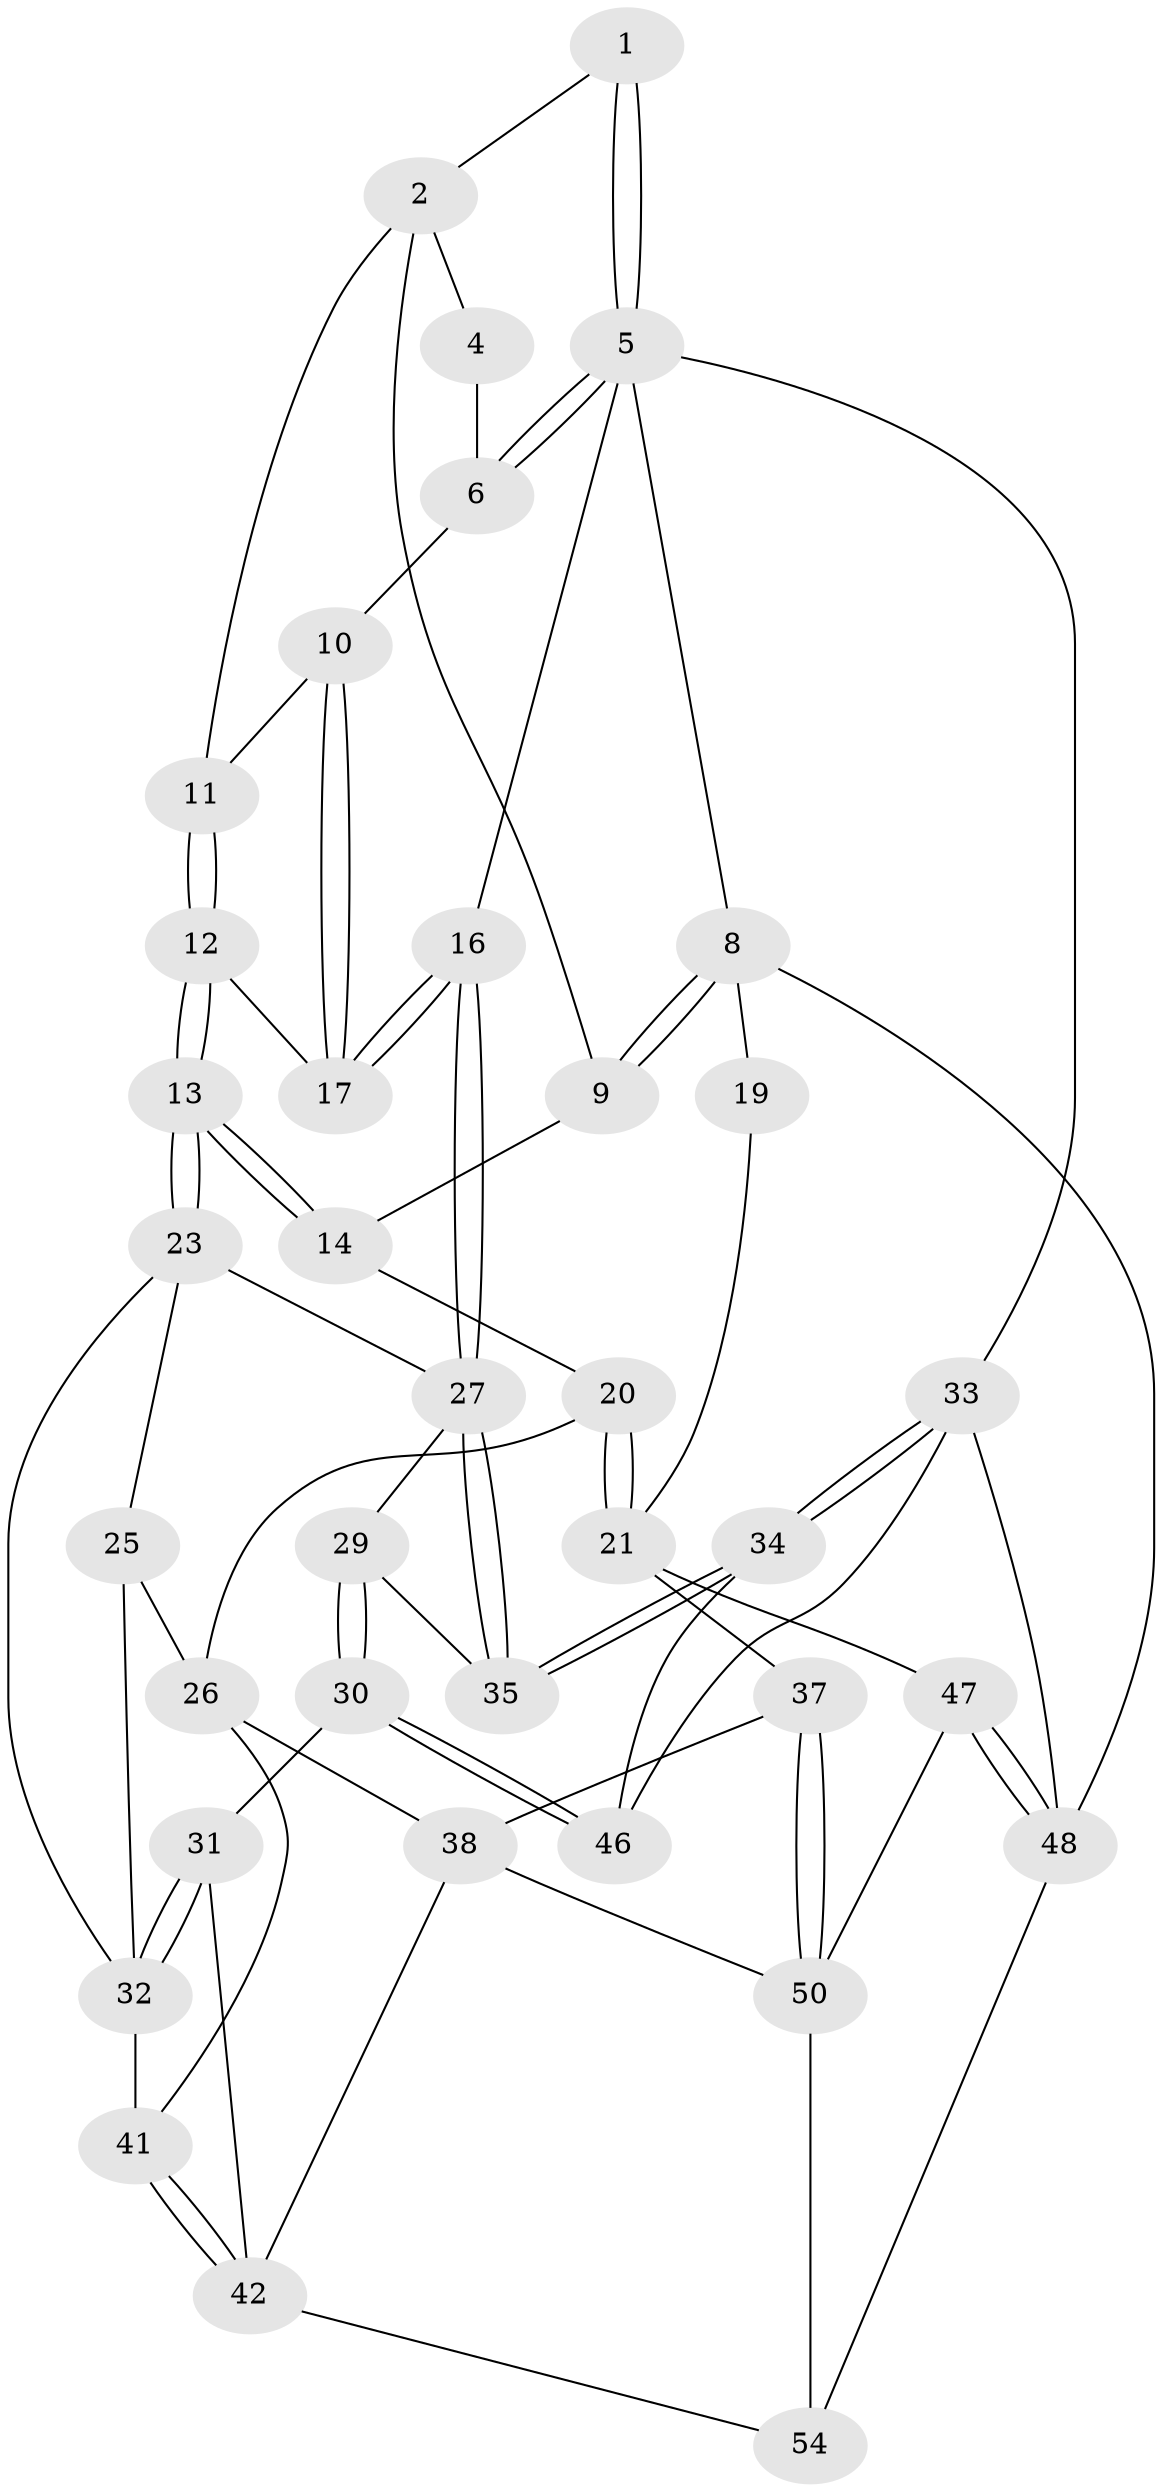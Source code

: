 // Generated by graph-tools (version 1.1) at 2025/24/03/03/25 07:24:39]
// undirected, 37 vertices, 81 edges
graph export_dot {
graph [start="1"]
  node [color=gray90,style=filled];
  1 [pos="+0.8482722950941763+0"];
  2 [pos="+0.5290538858678869+0",super="+3"];
  4 [pos="+0.8250084323362729+0.08228778866984517"];
  5 [pos="+1+0",super="+7"];
  6 [pos="+0.9080106137156397+0.16417286756936164"];
  8 [pos="+0+0",super="+18"];
  9 [pos="+0.44447859384289135+0"];
  10 [pos="+0.8910180866419943+0.19888136544023924"];
  11 [pos="+0.7884458408113743+0.26201568895547434"];
  12 [pos="+0.7555613424093318+0.3745387857446089"];
  13 [pos="+0.7441289953186212+0.39464198709211773"];
  14 [pos="+0.41312476207590826+0.2717082191709279",super="+15"];
  16 [pos="+1+0.330171851357699"];
  17 [pos="+1+0.29973969669339406"];
  19 [pos="+0.19105064065877866+0.2009213780588032",super="+22"];
  20 [pos="+0.3816121972911788+0.3597673579957083"];
  21 [pos="+0+0.4622496792416899",super="+36"];
  23 [pos="+0.7523091918864835+0.42610996911797383",super="+24"];
  25 [pos="+0.4562747876370725+0.5159385952312742"];
  26 [pos="+0.37434954486891875+0.4666159991748637",super="+39"];
  27 [pos="+1+0.4989078330689291",super="+28"];
  29 [pos="+0.8881405797092005+0.6377284737510676"];
  30 [pos="+0.8424270477067025+0.7270459757838037"];
  31 [pos="+0.6803838799192702+0.6748603842001324"];
  32 [pos="+0.6719477962648809+0.6058183157884337",super="+40"];
  33 [pos="+1+1",super="+52"];
  34 [pos="+1+0.7603040306305208",super="+45"];
  35 [pos="+1+0.5230677170526264",super="+44"];
  37 [pos="+0.20987350291107984+0.6038148063477244"];
  38 [pos="+0.31214606234716613+0.5553286791374531",super="+43"];
  41 [pos="+0.4709332902076359+0.6921634497334478"];
  42 [pos="+0.48716894083937806+0.8479046591353953",super="+49"];
  46 [pos="+0.8768709901486884+0.7991554704990133"];
  47 [pos="+0+1"];
  48 [pos="+0+1",super="+53"];
  50 [pos="+0.22361607909914663+0.7458668082044615",super="+51"];
  54 [pos="+0.5391653762036854+0.9619659146633842"];
  1 -- 2;
  1 -- 5;
  1 -- 5;
  2 -- 9;
  2 -- 11;
  2 -- 4;
  4 -- 6;
  5 -- 6;
  5 -- 6;
  5 -- 8;
  5 -- 16;
  5 -- 33;
  6 -- 10;
  8 -- 9;
  8 -- 9;
  8 -- 48;
  8 -- 19 [weight=2];
  9 -- 14;
  10 -- 11;
  10 -- 17;
  10 -- 17;
  11 -- 12;
  11 -- 12;
  12 -- 13;
  12 -- 13;
  12 -- 17;
  13 -- 14;
  13 -- 14;
  13 -- 23;
  13 -- 23;
  14 -- 20;
  16 -- 17;
  16 -- 17;
  16 -- 27;
  16 -- 27;
  19 -- 21;
  20 -- 21;
  20 -- 21;
  20 -- 26;
  21 -- 37;
  21 -- 47;
  23 -- 27;
  23 -- 32;
  23 -- 25;
  25 -- 26;
  25 -- 32;
  26 -- 41;
  26 -- 38;
  27 -- 35;
  27 -- 35;
  27 -- 29;
  29 -- 30;
  29 -- 30;
  29 -- 35;
  30 -- 31;
  30 -- 46;
  30 -- 46;
  31 -- 32;
  31 -- 32;
  31 -- 42;
  32 -- 41;
  33 -- 34;
  33 -- 34;
  33 -- 48 [weight=2];
  33 -- 46;
  34 -- 35 [weight=2];
  34 -- 35;
  34 -- 46;
  37 -- 38;
  37 -- 50;
  37 -- 50;
  38 -- 42;
  38 -- 50;
  41 -- 42;
  41 -- 42;
  42 -- 54;
  47 -- 48;
  47 -- 48;
  47 -- 50;
  48 -- 54;
  50 -- 54;
}
